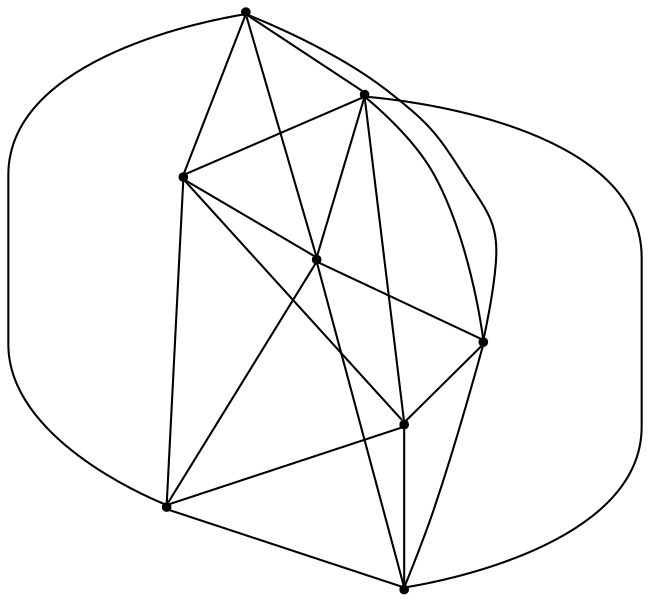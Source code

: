 graph {
  node [shape=point,comment="{\"directed\":false,\"doi\":\"10.1007/978-3-031-49272-3_22\",\"figure\":\"8 (3)\"}"]

  v0 [pos="1607.7477740407282,2184.425266932935"]
  v1 [pos="1449.2850556070468,2310.792917097571"]
  v2 [pos="1558.944172164929,2083.08323131671"]
  v3 [pos="1361.3418924003402,2240.665925986738"]
  v4 [pos="1558.944172164929,2285.764186754878"]
  v5 [pos="1478.1271085759556,2184.425266932935"]
  v6 [pos="1449.2850556070468,2058.058697758151"]
  v7 [pos="1361.3418924003402,2128.1837812398326"]

  v0 -- v1 [id="-1",pos="1607.7477740407282,2184.425266932935 1449.2850556070468,2310.792917097571 1449.2850556070468,2310.792917097571 1449.2850556070468,2310.792917097571"]
  v0 -- v2 [id="-2",pos="1607.7477740407282,2184.425266932935 1558.944172164929,2083.08323131671 1558.944172164929,2083.08323131671 1558.944172164929,2083.08323131671"]
  v2 -- v3 [id="-3",pos="1558.944172164929,2083.08323131671 1361.3418924003402,2240.665925986738 1361.3418924003402,2240.665925986738 1361.3418924003402,2240.665925986738"]
  v2 -- v4 [id="-4",pos="1558.944172164929,2083.08323131671 1558.944172164929,2285.764186754878 1558.944172164929,2285.764186754878 1558.944172164929,2285.764186754878"]
  v4 -- v0 [id="-5",pos="1558.944172164929,2285.764186754878 1607.7477740407282,2184.425266932935 1607.7477740407282,2184.425266932935 1607.7477740407282,2184.425266932935"]
  v4 -- v5 [id="-6",pos="1558.944172164929,2285.764186754878 1478.1271085759556,2184.425266932935 1478.1271085759556,2184.425266932935 1478.1271085759556,2184.425266932935"]
  v5 -- v0 [id="-7",pos="1478.1271085759556,2184.425266932935 1607.7477740407282,2184.425266932935 1607.7477740407282,2184.425266932935 1607.7477740407282,2184.425266932935"]
  v5 -- v2 [id="-8",pos="1478.1271085759556,2184.425266932935 1558.944172164929,2083.08323131671 1558.944172164929,2083.08323131671 1558.944172164929,2083.08323131671"]
  v5 -- v6 [id="-9",pos="1478.1271085759556,2184.425266932935 1449.2850556070468,2058.058697758151 1449.2850556070468,2058.058697758151 1449.2850556070468,2058.058697758151"]
  v6 -- v7 [id="-10",pos="1449.2850556070468,2058.058697758151 1361.3418924003402,2128.1837812398326 1361.3418924003402,2128.1837812398326 1361.3418924003402,2128.1837812398326"]
  v6 -- v1 [id="-11",pos="1449.2850556070468,2058.058697758151 1449.2850556070468,2310.792917097571 1449.2850556070468,2310.792917097571 1449.2850556070468,2310.792917097571"]
  v6 -- v0 [id="-12",pos="1449.2850556070468,2058.058697758151 1607.7477740407282,2184.425266932935 1607.7477740407282,2184.425266932935 1607.7477740407282,2184.425266932935"]
  v1 -- v4 [id="-13",pos="1449.2850556070468,2310.792917097571 1558.944172164929,2285.764186754878 1558.944172164929,2285.764186754878 1558.944172164929,2285.764186754878"]
  v1 -- v5 [id="-14",pos="1449.2850556070468,2310.792917097571 1478.1271085759556,2184.425266932935 1478.1271085759556,2184.425266932935 1478.1271085759556,2184.425266932935"]
  v1 -- v7 [id="-15",pos="1449.2850556070468,2310.792917097571 1361.3418924003402,2128.1837812398326 1361.3418924003402,2128.1837812398326 1361.3418924003402,2128.1837812398326"]
  v7 -- v2 [id="-16",pos="1361.3418924003402,2128.1837812398326 1558.944172164929,2083.08323131671 1558.944172164929,2083.08323131671 1558.944172164929,2083.08323131671"]
  v7 -- v3 [id="-17",pos="1361.3418924003402,2128.1837812398326 1361.3418924003402,2240.665925986738 1361.3418924003402,2240.665925986738 1361.3418924003402,2240.665925986738"]
  v7 -- v4 [id="-18",pos="1361.3418924003402,2128.1837812398326 1558.944172164929,2285.764186754878 1558.944172164929,2285.764186754878 1558.944172164929,2285.764186754878"]
  v3 -- v5 [id="-19",pos="1361.3418924003402,2240.665925986738 1478.1271085759556,2184.425266932935 1478.1271085759556,2184.425266932935 1478.1271085759556,2184.425266932935"]
  v3 -- v6 [id="-20",pos="1361.3418924003402,2240.665925986738 1449.2850556070468,2058.058697758151 1449.2850556070468,2058.058697758151 1449.2850556070468,2058.058697758151"]
  v3 -- v1 [id="-21",pos="1361.3418924003402,2240.665925986738 1449.2850556070468,2310.792917097571 1449.2850556070468,2310.792917097571 1449.2850556070468,2310.792917097571"]
}